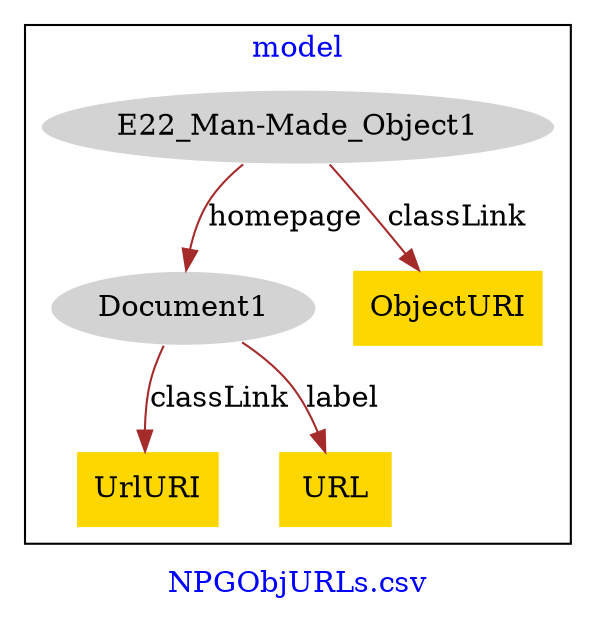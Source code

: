 digraph n0 {
fontcolor="blue"
remincross="true"
label="NPGObjURLs.csv"
subgraph cluster {
label="model"
n2[style="filled",color="white",fillcolor="lightgray",label="E22_Man-Made_Object1"];
n3[style="filled",color="white",fillcolor="lightgray",label="Document1"];
n4[shape="plaintext",style="filled",fillcolor="gold",label="ObjectURI"];
n5[shape="plaintext",style="filled",fillcolor="gold",label="UrlURI"];
n6[shape="plaintext",style="filled",fillcolor="gold",label="URL"];
}
n2 -> n3[color="brown",fontcolor="black",label="homepage"]
n2 -> n4[color="brown",fontcolor="black",label="classLink"]
n3 -> n5[color="brown",fontcolor="black",label="classLink"]
n3 -> n6[color="brown",fontcolor="black",label="label"]
}
